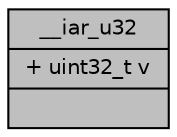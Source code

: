 digraph "__iar_u32"
{
 // LATEX_PDF_SIZE
  edge [fontname="Helvetica",fontsize="10",labelfontname="Helvetica",labelfontsize="10"];
  node [fontname="Helvetica",fontsize="10",shape=record];
  Node1 [label="{__iar_u32\n|+ uint32_t v\l|}",height=0.2,width=0.4,color="black", fillcolor="grey75", style="filled", fontcolor="black",tooltip=" "];
}
